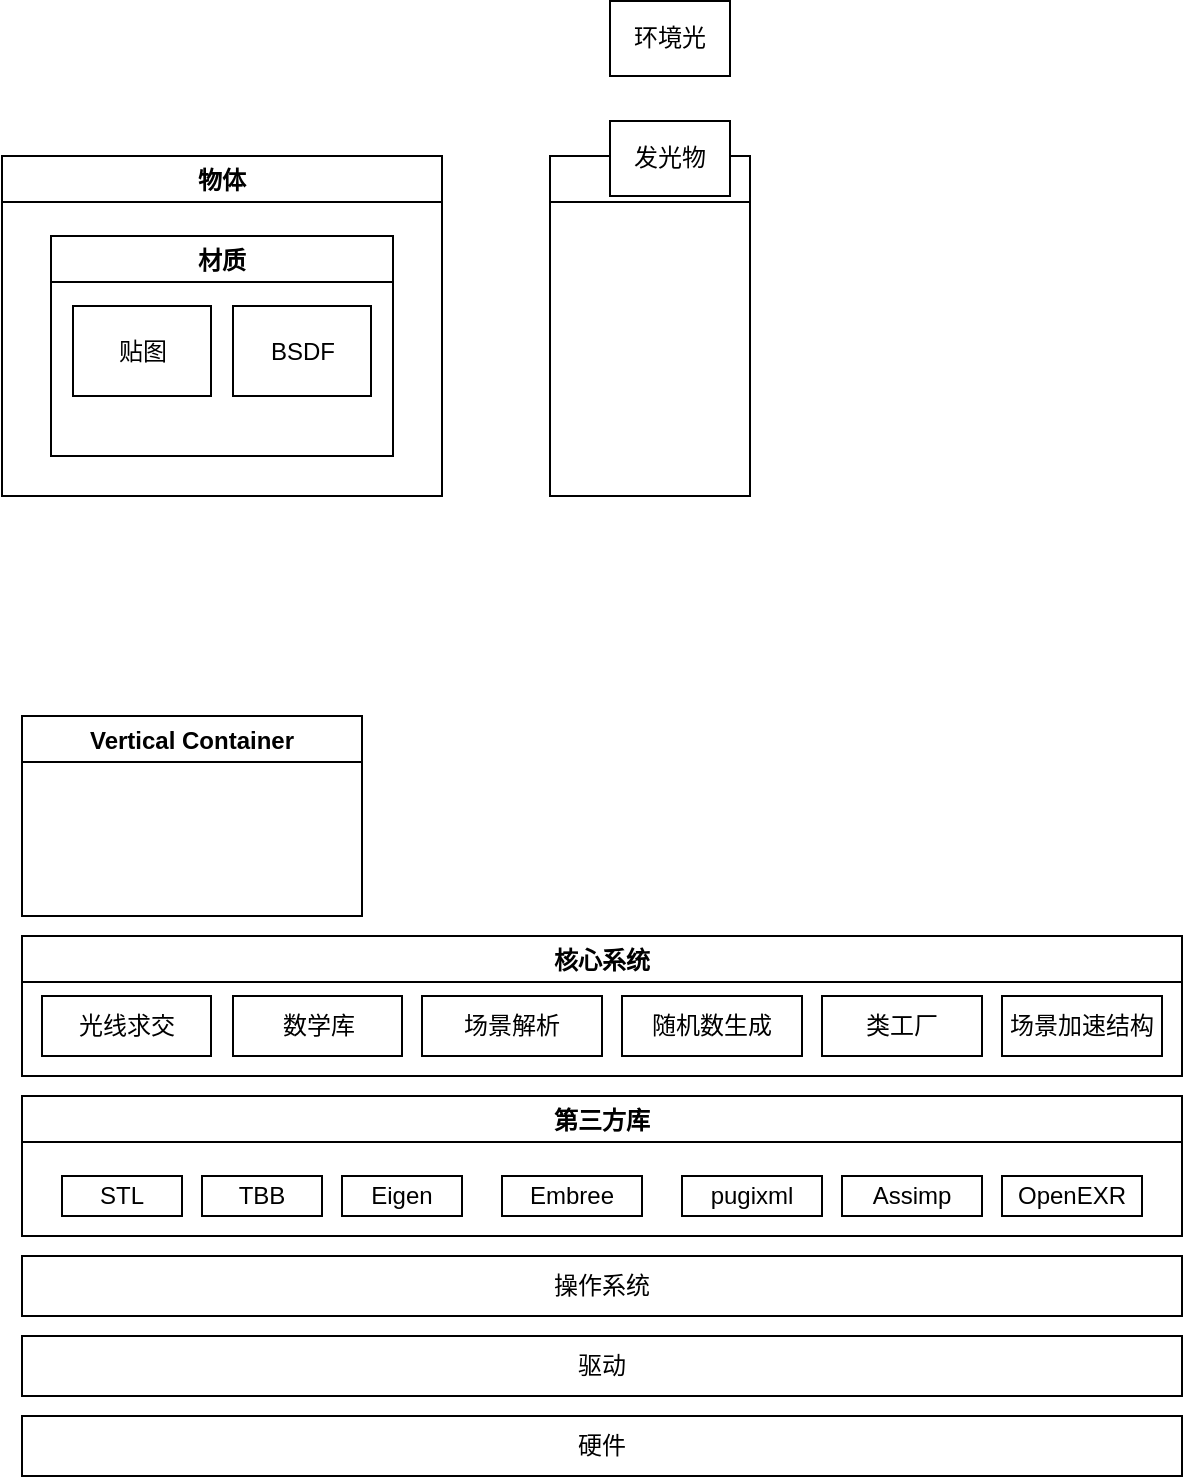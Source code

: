 <mxfile version="14.6.13" type="github">
  <diagram id="wxyiKXQJSB0QF5colaaW" name="Page-1">
    <mxGraphModel dx="830" dy="1704" grid="1" gridSize="10" guides="1" tooltips="1" connect="1" arrows="1" fold="1" page="1" pageScale="1" pageWidth="827" pageHeight="1169" math="0" shadow="0">
      <root>
        <mxCell id="0" />
        <mxCell id="1" parent="0" />
        <mxCell id="sycX_kxtZMSZQoQOyhkW-12" value="物体" style="swimlane;" parent="1" vertex="1">
          <mxGeometry x="140" y="-70" width="220" height="170" as="geometry" />
        </mxCell>
        <mxCell id="sycX_kxtZMSZQoQOyhkW-9" value="材质" style="swimlane;" parent="sycX_kxtZMSZQoQOyhkW-12" vertex="1">
          <mxGeometry x="24.5" y="40" width="171" height="110" as="geometry">
            <mxRectangle x="329" y="280" width="60" height="23" as="alternateBounds" />
          </mxGeometry>
        </mxCell>
        <mxCell id="sycX_kxtZMSZQoQOyhkW-10" value="贴图" style="rounded=0;whiteSpace=wrap;html=1;" parent="sycX_kxtZMSZQoQOyhkW-9" vertex="1">
          <mxGeometry x="11" y="35" width="69" height="45" as="geometry" />
        </mxCell>
        <mxCell id="sycX_kxtZMSZQoQOyhkW-14" value="BSDF" style="rounded=0;whiteSpace=wrap;html=1;" parent="sycX_kxtZMSZQoQOyhkW-9" vertex="1">
          <mxGeometry x="91" y="35" width="69" height="45" as="geometry" />
        </mxCell>
        <mxCell id="sycX_kxtZMSZQoQOyhkW-13" value="光源" style="swimlane;" parent="1" vertex="1">
          <mxGeometry x="414" y="-70" width="100" height="170" as="geometry" />
        </mxCell>
        <mxCell id="sycX_kxtZMSZQoQOyhkW-15" value="环境光" style="rounded=0;whiteSpace=wrap;html=1;" parent="sycX_kxtZMSZQoQOyhkW-13" vertex="1">
          <mxGeometry x="30" y="-77.5" width="60" height="37.5" as="geometry" />
        </mxCell>
        <mxCell id="sycX_kxtZMSZQoQOyhkW-16" value="发光物" style="rounded=0;whiteSpace=wrap;html=1;" parent="sycX_kxtZMSZQoQOyhkW-13" vertex="1">
          <mxGeometry x="30" y="-17.5" width="60" height="37.5" as="geometry" />
        </mxCell>
        <mxCell id="sycX_kxtZMSZQoQOyhkW-17" value="硬件" style="rounded=0;whiteSpace=wrap;html=1;" parent="1" vertex="1">
          <mxGeometry x="150" y="560" width="580" height="30" as="geometry" />
        </mxCell>
        <mxCell id="sycX_kxtZMSZQoQOyhkW-18" value="驱动" style="rounded=0;whiteSpace=wrap;html=1;" parent="1" vertex="1">
          <mxGeometry x="150" y="520" width="580" height="30" as="geometry" />
        </mxCell>
        <mxCell id="sycX_kxtZMSZQoQOyhkW-19" value="操作系统" style="rounded=0;whiteSpace=wrap;html=1;" parent="1" vertex="1">
          <mxGeometry x="150" y="480" width="580" height="30" as="geometry" />
        </mxCell>
        <mxCell id="sycX_kxtZMSZQoQOyhkW-21" value="第三方库" style="swimlane;" parent="1" vertex="1">
          <mxGeometry x="150" y="400" width="580" height="70" as="geometry" />
        </mxCell>
        <mxCell id="sycX_kxtZMSZQoQOyhkW-22" value="STL" style="rounded=0;whiteSpace=wrap;html=1;" parent="sycX_kxtZMSZQoQOyhkW-21" vertex="1">
          <mxGeometry x="20" y="40" width="60" height="20" as="geometry" />
        </mxCell>
        <mxCell id="sycX_kxtZMSZQoQOyhkW-26" value="Embree" style="rounded=0;whiteSpace=wrap;html=1;" parent="sycX_kxtZMSZQoQOyhkW-21" vertex="1">
          <mxGeometry x="240" y="40" width="70" height="20" as="geometry" />
        </mxCell>
        <mxCell id="sycX_kxtZMSZQoQOyhkW-24" value="Eigen" style="rounded=0;whiteSpace=wrap;html=1;" parent="sycX_kxtZMSZQoQOyhkW-21" vertex="1">
          <mxGeometry x="160" y="40" width="60" height="20" as="geometry" />
        </mxCell>
        <mxCell id="sycX_kxtZMSZQoQOyhkW-27" value="pugixml" style="rounded=0;whiteSpace=wrap;html=1;" parent="sycX_kxtZMSZQoQOyhkW-21" vertex="1">
          <mxGeometry x="330" y="40" width="70" height="20" as="geometry" />
        </mxCell>
        <mxCell id="sycX_kxtZMSZQoQOyhkW-30" value="OpenEXR" style="rounded=0;whiteSpace=wrap;html=1;" parent="sycX_kxtZMSZQoQOyhkW-21" vertex="1">
          <mxGeometry x="490" y="40" width="70" height="20" as="geometry" />
        </mxCell>
        <mxCell id="sycX_kxtZMSZQoQOyhkW-28" value="Assimp" style="rounded=0;whiteSpace=wrap;html=1;" parent="sycX_kxtZMSZQoQOyhkW-21" vertex="1">
          <mxGeometry x="410" y="40" width="70" height="20" as="geometry" />
        </mxCell>
        <mxCell id="sycX_kxtZMSZQoQOyhkW-38" value="TBB" style="rounded=0;whiteSpace=wrap;html=1;" parent="sycX_kxtZMSZQoQOyhkW-21" vertex="1">
          <mxGeometry x="90" y="40" width="60" height="20" as="geometry" />
        </mxCell>
        <mxCell id="sycX_kxtZMSZQoQOyhkW-33" value="核心系统" style="swimlane;" parent="1" vertex="1">
          <mxGeometry x="150" y="320" width="580" height="70" as="geometry" />
        </mxCell>
        <mxCell id="sycX_kxtZMSZQoQOyhkW-34" value="光线求交" style="rounded=0;whiteSpace=wrap;html=1;" parent="sycX_kxtZMSZQoQOyhkW-33" vertex="1">
          <mxGeometry x="10" y="30" width="84.5" height="30" as="geometry" />
        </mxCell>
        <mxCell id="sycX_kxtZMSZQoQOyhkW-35" value="数学库" style="rounded=0;whiteSpace=wrap;html=1;" parent="sycX_kxtZMSZQoQOyhkW-33" vertex="1">
          <mxGeometry x="105.5" y="30" width="84.5" height="30" as="geometry" />
        </mxCell>
        <mxCell id="sycX_kxtZMSZQoQOyhkW-36" value="场景解析" style="rounded=0;whiteSpace=wrap;html=1;" parent="sycX_kxtZMSZQoQOyhkW-33" vertex="1">
          <mxGeometry x="200" y="30" width="90" height="30" as="geometry" />
        </mxCell>
        <mxCell id="sycX_kxtZMSZQoQOyhkW-37" value="随机数生成" style="rounded=0;whiteSpace=wrap;html=1;" parent="sycX_kxtZMSZQoQOyhkW-33" vertex="1">
          <mxGeometry x="300" y="30" width="90" height="30" as="geometry" />
        </mxCell>
        <mxCell id="sycX_kxtZMSZQoQOyhkW-39" value="类工厂" style="rounded=0;whiteSpace=wrap;html=1;" parent="sycX_kxtZMSZQoQOyhkW-33" vertex="1">
          <mxGeometry x="400" y="30" width="80" height="30" as="geometry" />
        </mxCell>
        <mxCell id="o2e1-NvCdUIn3P3iNhDh-2" value="场景加速结构" style="rounded=0;whiteSpace=wrap;html=1;" vertex="1" parent="sycX_kxtZMSZQoQOyhkW-33">
          <mxGeometry x="490" y="30" width="80" height="30" as="geometry" />
        </mxCell>
        <mxCell id="o2e1-NvCdUIn3P3iNhDh-3" value="Vertical Container" style="swimlane;" vertex="1" parent="1">
          <mxGeometry x="150" y="210" width="170" height="100" as="geometry" />
        </mxCell>
      </root>
    </mxGraphModel>
  </diagram>
</mxfile>
